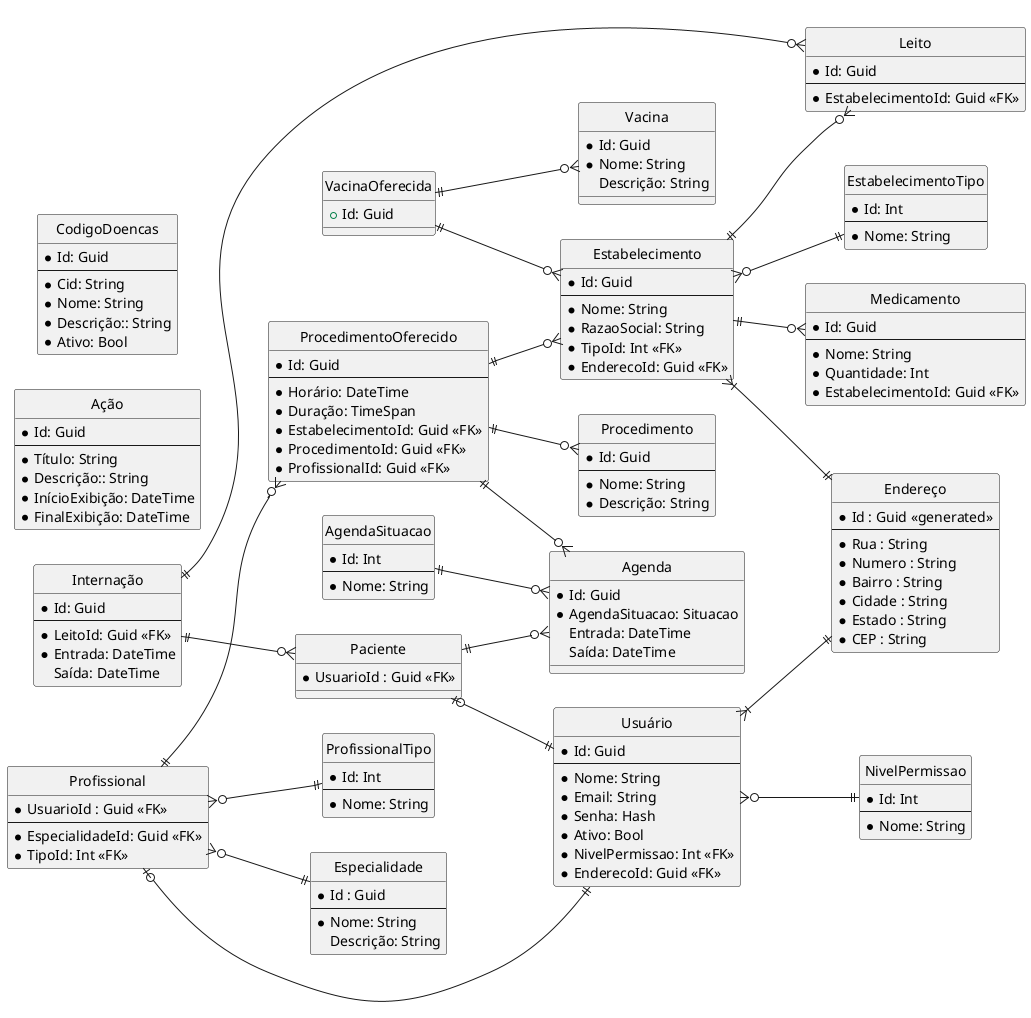 @startuml Entidade e relacionamento
left to right direction

' hide the spot
hide circle

' avoid problems with angled crows feet
' skinparam linetype ortho

entity "Endereço" as endereco {
  *Id : Guid <<generated>>
  --
  *Rua : String
  *Numero : String
  *Bairro : String
  *Cidade : String
  *Estado : String
  *CEP : String
}

entity "NivelPermissao" as permissao {
    *Id: Int
    --
    *Nome: String
}

entity "Usuário" as usuario {
    *Id: Guid
    --
    *Nome: String
    *Email: String
    *Senha: Hash
    *Ativo: Bool
    *NivelPermissao: Int <<FK>>
    *EnderecoId: Guid <<FK>>
}

usuario }o--|| permissao
usuario }|--|| endereco

entity "Paciente" as paciente {
  *UsuarioId : Guid <<FK>>
}

paciente |o--|| usuario

entity "Profissional" as profissional {
  *UsuarioId : Guid <<FK>>
  --
  *EspecialidadeId: Guid <<FK>>
  *TipoId: Int <<FK>>
}

profissional |o--|| usuario

entity "Especialidade" as especialidade {
  *Id : Guid
  --
  *Nome: String
  Descrição: String
}

profissional }o--|| especialidade

entity "ProfissionalTipo" as profissional_tipo {
    *Id: Int
    --
    *Nome: String
}

profissional }o--|| profissional_tipo

entity "Estabelecimento" as estabelecimento {
  *Id: Guid
  --
  *Nome: String
  *RazaoSocial: String
  *TipoId: Int <<FK>>
  *EnderecoId: Guid <<FK>>
}

estabelecimento }|--|| endereco

entity "EstabelecimentoTipo" as estabelecimento_tipo {
    *Id: Int
    --
    *Nome: String
}

estabelecimento }o--|| estabelecimento_tipo

entity "Medicamento" as medicamento {
  *Id: Guid
  --
  *Nome: String
  *Quantidade: Int
  *EstabelecimentoId: Guid <<FK>>
}

estabelecimento ||--o{ medicamento

entity "Vacina" as vacina {
  *Id: Guid
  *Nome: String
  Descrição: String
}

class "VacinaOferecida" as vacina_oferecida {
  +Id: Guid
}

vacina_oferecida ||--o{ estabelecimento
vacina_oferecida ||--o{ vacina

entity "Procedimento" as procedimento {
  *Id: Guid
  --
  *Nome: String
  *Descrição: String
}

entity "ProcedimentoOferecido" as proc_oferecido {
  *Id: Guid
  --
  *Horário: DateTime
  *Duração: TimeSpan
  *EstabelecimentoId: Guid <<FK>>
  *ProcedimentoId: Guid <<FK>>
  *ProfissionalId: Guid <<FK>>
}

proc_oferecido ||--o{ estabelecimento
proc_oferecido ||--o{ procedimento
profissional ||--o{ proc_oferecido

entity "AgendaSituacao" as agenda_situacao {
    *Id: Int
    --
    *Nome: String
}

entity "Agenda" as agenda {
  *Id: Guid
  *AgendaSituacao: Situacao
  Entrada: DateTime
  Saída: DateTime
}

agenda_situacao ||--o{ agenda
paciente ||--o{ agenda
proc_oferecido ||--o{ agenda

entity "Leito" as leito {
  *Id: Guid
  --
  *EstabelecimentoId: Guid <<FK>>
}

estabelecimento ||--o{ leito

entity "Internação" as internacao {
  *Id: Guid
  --
  *LeitoId: Guid <<FK>>
  *Entrada: DateTime
  Saída: DateTime
}

internacao ||--o{ leito
internacao ||--o{ paciente

entity "Ação" as acao {
  *Id: Guid
  --
  *Título: String
  *Descrição:: String
  *InícioExibição: DateTime
  *FinalExibição: DateTime
}

entity "CodigoDoencas" as doencas {
  *Id: Guid
  --
  *Cid: String
  *Nome: String
  *Descrição:: String
  *Ativo: Bool
}

@enduml